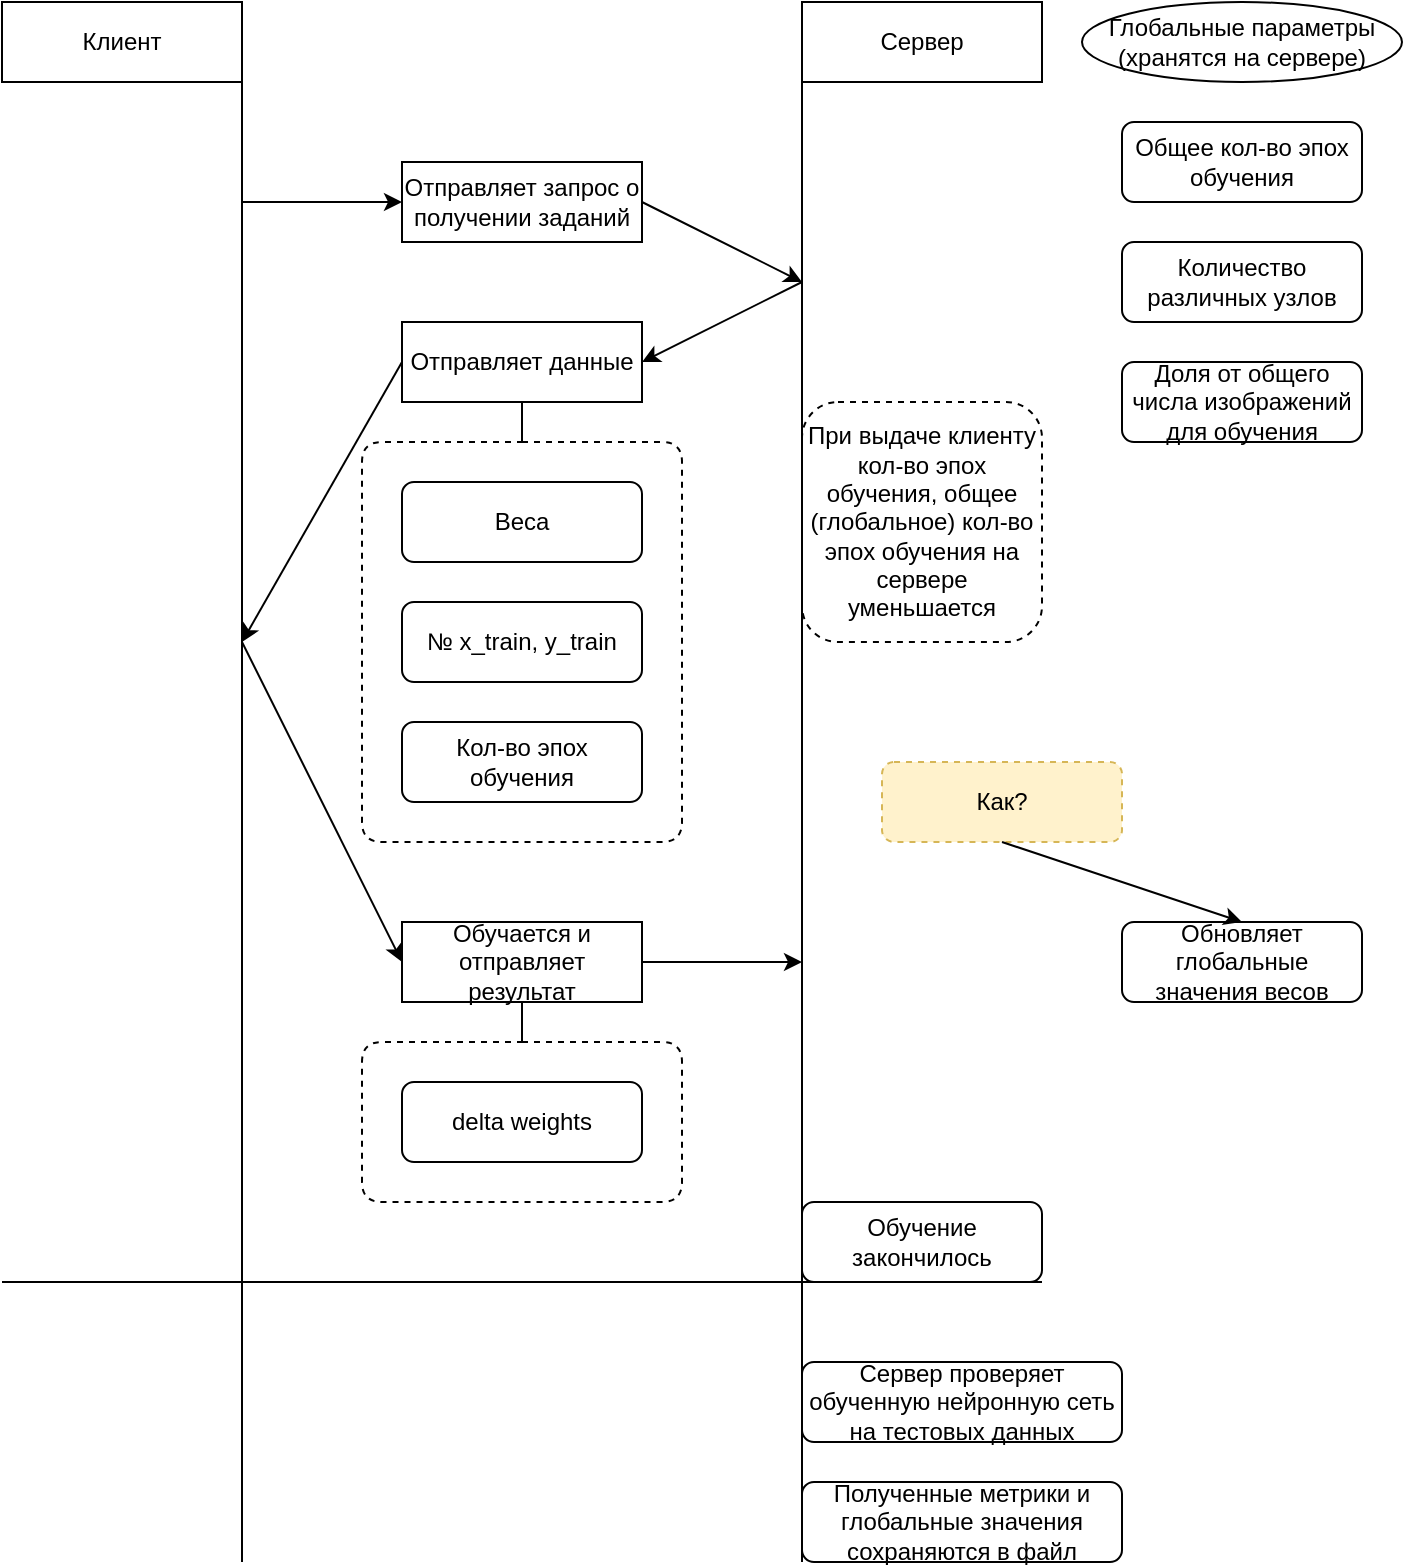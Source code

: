 <mxfile version="13.9.9" type="device"><diagram id="oVUWmxI6yGQesqvg7v0p" name="Локальное обучение"><mxGraphModel dx="868" dy="510" grid="1" gridSize="10" guides="1" tooltips="1" connect="1" arrows="1" fold="1" page="1" pageScale="1" pageWidth="827" pageHeight="1169" math="0" shadow="0"><root><mxCell id="0"/><mxCell id="1" parent="0"/><mxCell id="14RwY9SStPw32aQHDDPH-3" value="Отправляет запрос о получении заданий" style="rounded=0;whiteSpace=wrap;html=1;" vertex="1" parent="1"><mxGeometry x="320" y="120" width="120" height="40" as="geometry"/></mxCell><mxCell id="14RwY9SStPw32aQHDDPH-4" value="" style="endArrow=classic;html=1;entryX=0;entryY=0.5;entryDx=0;entryDy=0;exitX=1;exitY=0.5;exitDx=0;exitDy=0;" edge="1" parent="1" target="14RwY9SStPw32aQHDDPH-3"><mxGeometry width="50" height="50" relative="1" as="geometry"><mxPoint x="240" y="140" as="sourcePoint"/><mxPoint x="300" y="290" as="targetPoint"/></mxGeometry></mxCell><mxCell id="14RwY9SStPw32aQHDDPH-5" value="" style="endArrow=classic;html=1;exitX=1;exitY=0.5;exitDx=0;exitDy=0;entryX=0;entryY=0.5;entryDx=0;entryDy=0;" edge="1" parent="1" source="14RwY9SStPw32aQHDDPH-3"><mxGeometry width="50" height="50" relative="1" as="geometry"><mxPoint x="420" y="280" as="sourcePoint"/><mxPoint x="520" y="180" as="targetPoint"/></mxGeometry></mxCell><mxCell id="14RwY9SStPw32aQHDDPH-7" value="Отправляет данные" style="rounded=0;whiteSpace=wrap;html=1;" vertex="1" parent="1"><mxGeometry x="320" y="200" width="120" height="40" as="geometry"/></mxCell><mxCell id="14RwY9SStPw32aQHDDPH-8" value="Веса" style="rounded=1;whiteSpace=wrap;html=1;" vertex="1" parent="1"><mxGeometry x="320" y="280" width="120" height="40" as="geometry"/></mxCell><mxCell id="14RwY9SStPw32aQHDDPH-9" value="№ x_train, y_train" style="rounded=1;whiteSpace=wrap;html=1;" vertex="1" parent="1"><mxGeometry x="320" y="340" width="120" height="40" as="geometry"/></mxCell><mxCell id="14RwY9SStPw32aQHDDPH-10" value="Кол-во эпох обучения" style="rounded=1;whiteSpace=wrap;html=1;" vertex="1" parent="1"><mxGeometry x="320" y="400" width="120" height="40" as="geometry"/></mxCell><mxCell id="14RwY9SStPw32aQHDDPH-11" value="" style="endArrow=none;html=1;dashed=1;" edge="1" parent="1"><mxGeometry width="50" height="50" relative="1" as="geometry"><mxPoint x="380" y="260" as="sourcePoint"/><mxPoint x="380" y="260" as="targetPoint"/><Array as="points"><mxPoint x="460" y="260"/><mxPoint x="460" y="460"/><mxPoint x="300" y="460"/><mxPoint x="300" y="260"/></Array></mxGeometry></mxCell><mxCell id="14RwY9SStPw32aQHDDPH-12" value="" style="endArrow=none;html=1;entryX=0.5;entryY=1;entryDx=0;entryDy=0;" edge="1" parent="1" target="14RwY9SStPw32aQHDDPH-7"><mxGeometry width="50" height="50" relative="1" as="geometry"><mxPoint x="380" y="260" as="sourcePoint"/><mxPoint x="200" y="320" as="targetPoint"/></mxGeometry></mxCell><mxCell id="14RwY9SStPw32aQHDDPH-13" value="" style="endArrow=classic;html=1;entryX=1;entryY=0.5;entryDx=0;entryDy=0;exitX=0;exitY=0.5;exitDx=0;exitDy=0;" edge="1" parent="1" target="14RwY9SStPw32aQHDDPH-7"><mxGeometry width="50" height="50" relative="1" as="geometry"><mxPoint x="520" y="180" as="sourcePoint"/><mxPoint x="610" y="260" as="targetPoint"/></mxGeometry></mxCell><mxCell id="14RwY9SStPw32aQHDDPH-14" value="Общее кол-во эпох обучения" style="rounded=1;whiteSpace=wrap;html=1;" vertex="1" parent="1"><mxGeometry x="680" y="100" width="120" height="40" as="geometry"/></mxCell><mxCell id="14RwY9SStPw32aQHDDPH-16" value="Глобальные параметры (хранятся на сервере)" style="ellipse;whiteSpace=wrap;html=1;" vertex="1" parent="1"><mxGeometry x="660" y="40" width="160" height="40" as="geometry"/></mxCell><mxCell id="14RwY9SStPw32aQHDDPH-18" value="При выдаче клиенту кол-во эпох обучения, общее (глобальное) кол-во эпох обучения на сервере уменьшается" style="rounded=1;whiteSpace=wrap;html=1;dashed=1;" vertex="1" parent="1"><mxGeometry x="520" y="240" width="120" height="120" as="geometry"/></mxCell><mxCell id="14RwY9SStPw32aQHDDPH-19" value="" style="endArrow=none;html=1;" edge="1" parent="1"><mxGeometry width="50" height="50" relative="1" as="geometry"><mxPoint x="240" y="820" as="sourcePoint"/><mxPoint x="240" y="80" as="targetPoint"/></mxGeometry></mxCell><mxCell id="14RwY9SStPw32aQHDDPH-20" value="" style="endArrow=none;html=1;exitX=0;exitY=1;exitDx=0;exitDy=0;" edge="1" parent="1" source="14RwY9SStPw32aQHDDPH-36"><mxGeometry width="50" height="50" relative="1" as="geometry"><mxPoint x="520" y="880" as="sourcePoint"/><mxPoint x="520" y="79.5" as="targetPoint"/></mxGeometry></mxCell><mxCell id="14RwY9SStPw32aQHDDPH-21" value="Клиент" style="rounded=0;whiteSpace=wrap;html=1;" vertex="1" parent="1"><mxGeometry x="120" y="40" width="120" height="40" as="geometry"/></mxCell><mxCell id="14RwY9SStPw32aQHDDPH-22" value="Сервер" style="rounded=0;whiteSpace=wrap;html=1;" vertex="1" parent="1"><mxGeometry x="520" y="40" width="120" height="40" as="geometry"/></mxCell><mxCell id="14RwY9SStPw32aQHDDPH-23" value="" style="endArrow=classic;html=1;exitX=0;exitY=0.5;exitDx=0;exitDy=0;" edge="1" parent="1" source="14RwY9SStPw32aQHDDPH-7"><mxGeometry width="50" height="50" relative="1" as="geometry"><mxPoint x="120" y="320" as="sourcePoint"/><mxPoint x="240" y="360" as="targetPoint"/></mxGeometry></mxCell><mxCell id="14RwY9SStPw32aQHDDPH-24" value="Обучается и отправляет результат" style="rounded=0;whiteSpace=wrap;html=1;" vertex="1" parent="1"><mxGeometry x="320" y="500" width="120" height="40" as="geometry"/></mxCell><mxCell id="14RwY9SStPw32aQHDDPH-25" value="" style="endArrow=classic;html=1;entryX=0;entryY=0.5;entryDx=0;entryDy=0;" edge="1" parent="1" target="14RwY9SStPw32aQHDDPH-24"><mxGeometry width="50" height="50" relative="1" as="geometry"><mxPoint x="240" y="360" as="sourcePoint"/><mxPoint x="140" y="420" as="targetPoint"/></mxGeometry></mxCell><mxCell id="14RwY9SStPw32aQHDDPH-26" value="delta weights" style="rounded=1;whiteSpace=wrap;html=1;" vertex="1" parent="1"><mxGeometry x="320" y="580" width="120" height="40" as="geometry"/></mxCell><mxCell id="14RwY9SStPw32aQHDDPH-27" value="" style="endArrow=none;html=1;dashed=1;" edge="1" parent="1"><mxGeometry width="50" height="50" relative="1" as="geometry"><mxPoint x="380" y="560" as="sourcePoint"/><mxPoint x="380" y="560" as="targetPoint"/><Array as="points"><mxPoint x="460" y="560"/><mxPoint x="460" y="640"/><mxPoint x="300" y="640"/><mxPoint x="300" y="560"/></Array></mxGeometry></mxCell><mxCell id="14RwY9SStPw32aQHDDPH-28" value="" style="endArrow=classic;html=1;exitX=1;exitY=0.5;exitDx=0;exitDy=0;" edge="1" parent="1" source="14RwY9SStPw32aQHDDPH-24"><mxGeometry width="50" height="50" relative="1" as="geometry"><mxPoint x="600" y="560" as="sourcePoint"/><mxPoint x="520" y="520" as="targetPoint"/></mxGeometry></mxCell><mxCell id="14RwY9SStPw32aQHDDPH-29" value="Обновляет глобальные значения весов" style="rounded=1;whiteSpace=wrap;html=1;" vertex="1" parent="1"><mxGeometry x="680" y="500" width="120" height="40" as="geometry"/></mxCell><mxCell id="14RwY9SStPw32aQHDDPH-30" value="Как?" style="rounded=1;whiteSpace=wrap;html=1;dashed=1;fillColor=#fff2cc;strokeColor=#d6b656;" vertex="1" parent="1"><mxGeometry x="560" y="420" width="120" height="40" as="geometry"/></mxCell><mxCell id="14RwY9SStPw32aQHDDPH-31" value="" style="endArrow=classic;html=1;entryX=0.5;entryY=0;entryDx=0;entryDy=0;exitX=0.5;exitY=1;exitDx=0;exitDy=0;" edge="1" parent="1" source="14RwY9SStPw32aQHDDPH-30" target="14RwY9SStPw32aQHDDPH-29"><mxGeometry width="50" height="50" relative="1" as="geometry"><mxPoint x="600" y="480" as="sourcePoint"/><mxPoint x="650" y="430" as="targetPoint"/></mxGeometry></mxCell><mxCell id="14RwY9SStPw32aQHDDPH-32" value="" style="endArrow=none;html=1;entryX=0.5;entryY=1;entryDx=0;entryDy=0;" edge="1" parent="1" target="14RwY9SStPw32aQHDDPH-24"><mxGeometry width="50" height="50" relative="1" as="geometry"><mxPoint x="380" y="560" as="sourcePoint"/><mxPoint x="140" y="580" as="targetPoint"/></mxGeometry></mxCell><mxCell id="14RwY9SStPw32aQHDDPH-33" value="Обучение закончилось" style="rounded=1;whiteSpace=wrap;html=1;" vertex="1" parent="1"><mxGeometry x="520" y="640" width="120" height="40" as="geometry"/></mxCell><mxCell id="14RwY9SStPw32aQHDDPH-34" value="" style="endArrow=none;html=1;entryX=1;entryY=1;entryDx=0;entryDy=0;" edge="1" parent="1" target="14RwY9SStPw32aQHDDPH-33"><mxGeometry width="50" height="50" relative="1" as="geometry"><mxPoint x="120" y="680" as="sourcePoint"/><mxPoint x="170" y="700" as="targetPoint"/></mxGeometry></mxCell><mxCell id="14RwY9SStPw32aQHDDPH-35" value="Сервер проверяет обученную нейронную сеть на тестовых данных" style="rounded=1;whiteSpace=wrap;html=1;" vertex="1" parent="1"><mxGeometry x="520" y="720" width="160" height="40" as="geometry"/></mxCell><mxCell id="14RwY9SStPw32aQHDDPH-36" value="Полученные метрики и глобальные значения сохраняются в файл" style="rounded=1;whiteSpace=wrap;html=1;" vertex="1" parent="1"><mxGeometry x="520" y="780" width="160" height="40" as="geometry"/></mxCell><mxCell id="14RwY9SStPw32aQHDDPH-37" value="Количество различных узлов" style="rounded=1;whiteSpace=wrap;html=1;" vertex="1" parent="1"><mxGeometry x="680" y="160" width="120" height="40" as="geometry"/></mxCell><mxCell id="14RwY9SStPw32aQHDDPH-38" value="Доля от общего числа изображений для обучения" style="rounded=1;whiteSpace=wrap;html=1;" vertex="1" parent="1"><mxGeometry x="680" y="220" width="120" height="40" as="geometry"/></mxCell></root></mxGraphModel></diagram></mxfile>